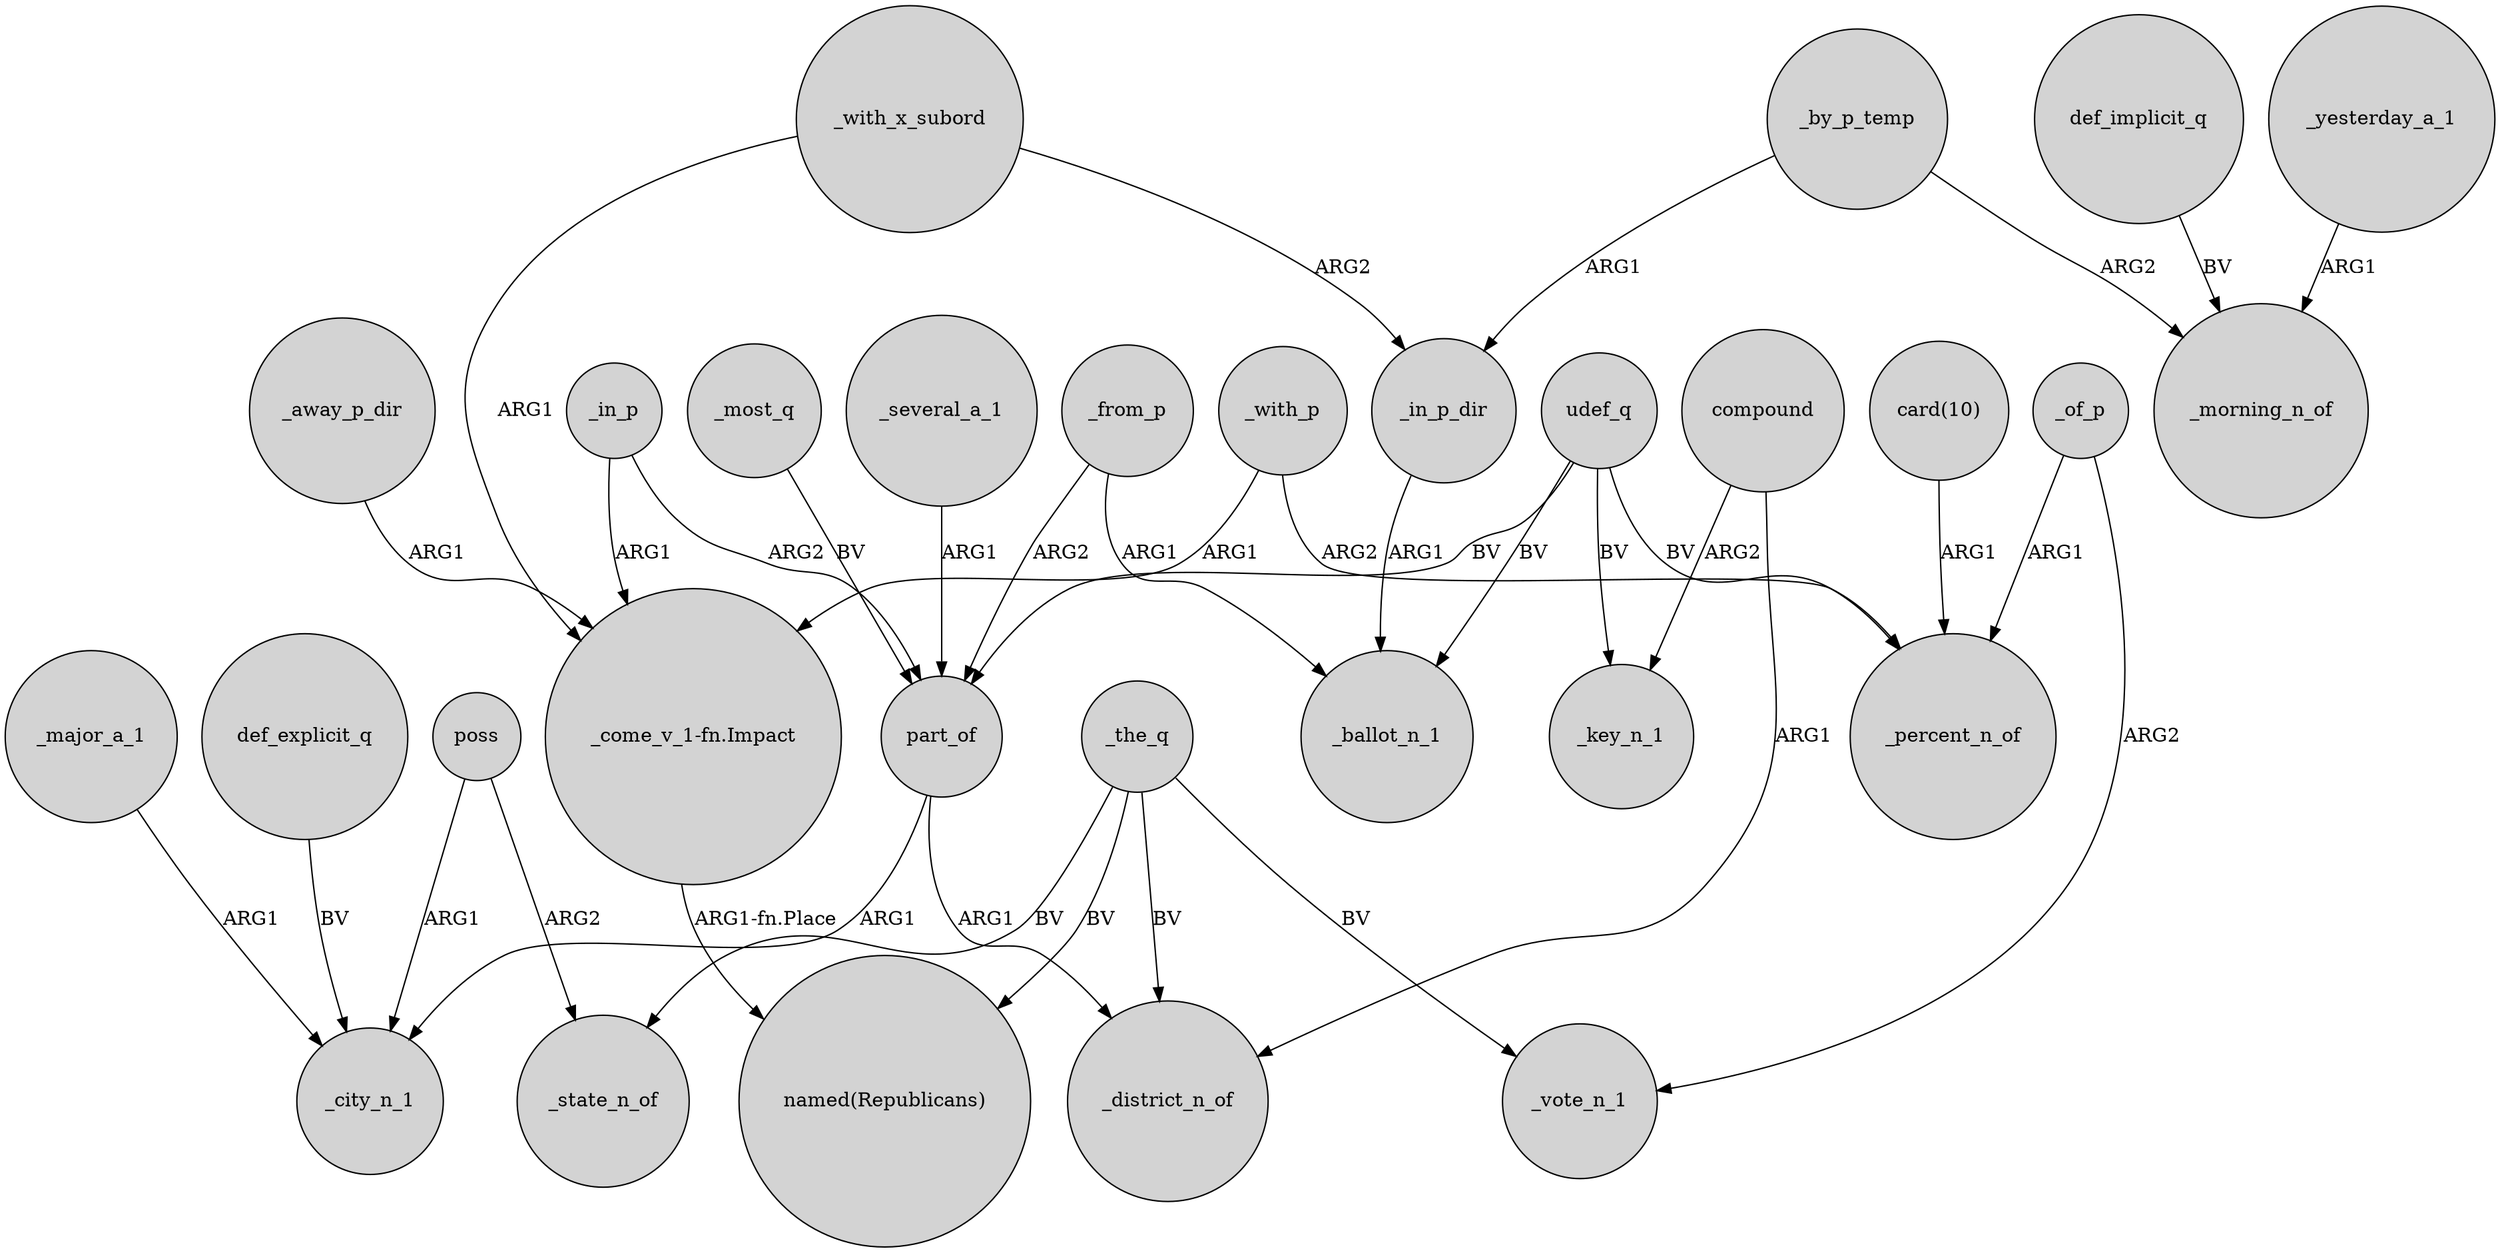 digraph {
	node [shape=circle style=filled]
	_several_a_1 -> part_of [label=ARG1]
	poss -> _city_n_1 [label=ARG1]
	udef_q -> _ballot_n_1 [label=BV]
	_in_p -> "_come_v_1-fn.Impact" [label=ARG1]
	_in_p_dir -> _ballot_n_1 [label=ARG1]
	_by_p_temp -> _morning_n_of [label=ARG2]
	_the_q -> _state_n_of [label=BV]
	udef_q -> part_of [label=BV]
	poss -> _state_n_of [label=ARG2]
	"_come_v_1-fn.Impact" -> "named(Republicans)" [label="ARG1-fn.Place"]
	_by_p_temp -> _in_p_dir [label=ARG1]
	udef_q -> _key_n_1 [label=BV]
	_the_q -> _district_n_of [label=BV]
	_with_x_subord -> "_come_v_1-fn.Impact" [label=ARG1]
	_of_p -> _percent_n_of [label=ARG1]
	_in_p -> part_of [label=ARG2]
	_from_p -> part_of [label=ARG2]
	_major_a_1 -> _city_n_1 [label=ARG1]
	_away_p_dir -> "_come_v_1-fn.Impact" [label=ARG1]
	_the_q -> "named(Republicans)" [label=BV]
	_from_p -> _ballot_n_1 [label=ARG1]
	part_of -> _district_n_of [label=ARG1]
	compound -> _district_n_of [label=ARG1]
	_most_q -> part_of [label=BV]
	udef_q -> _percent_n_of [label=BV]
	def_implicit_q -> _morning_n_of [label=BV]
	def_explicit_q -> _city_n_1 [label=BV]
	_with_p -> "_come_v_1-fn.Impact" [label=ARG1]
	"card(10)" -> _percent_n_of [label=ARG1]
	_yesterday_a_1 -> _morning_n_of [label=ARG1]
	_the_q -> _vote_n_1 [label=BV]
	_of_p -> _vote_n_1 [label=ARG2]
	part_of -> _city_n_1 [label=ARG1]
	compound -> _key_n_1 [label=ARG2]
	_with_p -> _percent_n_of [label=ARG2]
	_with_x_subord -> _in_p_dir [label=ARG2]
}
